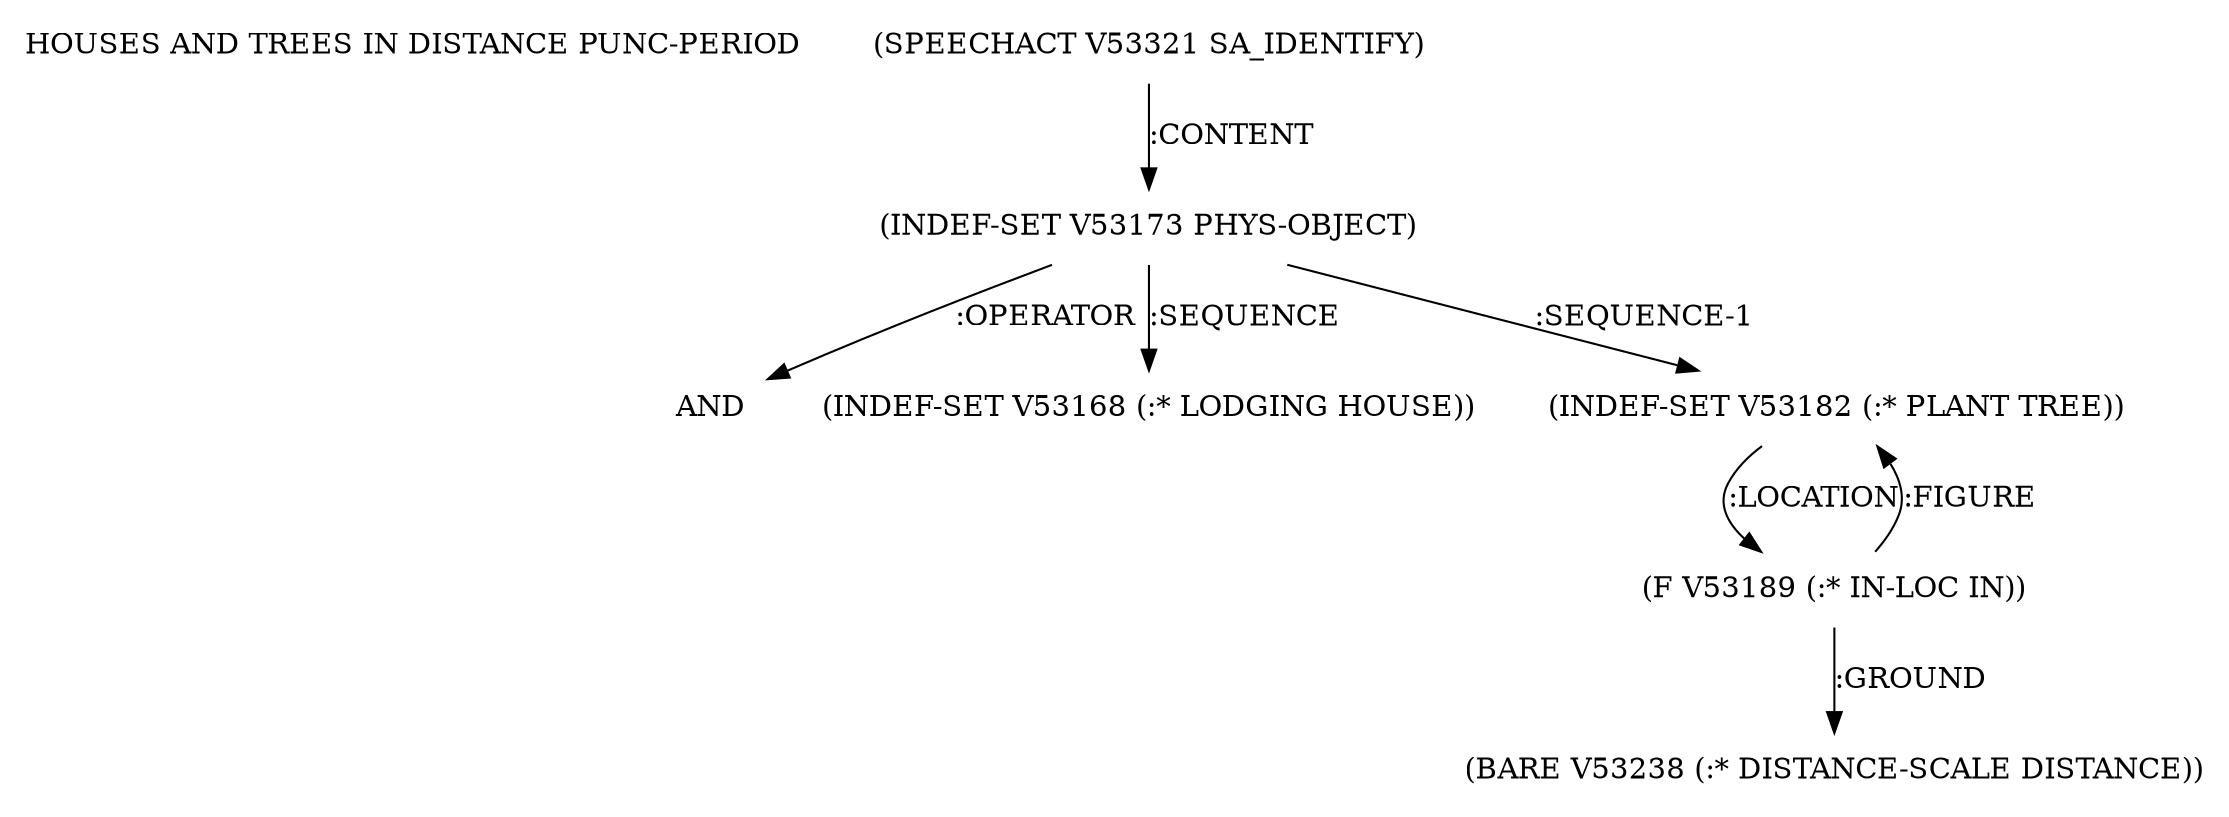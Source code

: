 digraph Terms {
  node [shape=none]
  "HOUSES AND TREES IN DISTANCE PUNC-PERIOD"
  "V53321" [label="(SPEECHACT V53321 SA_IDENTIFY)"]
  "V53321" -> "V53173" [label=":CONTENT"]
  "V53173" [label="(INDEF-SET V53173 PHYS-OBJECT)"]
  "V53173" -> "NT53688" [label=":OPERATOR"]
  "NT53688" [label="AND"]
  "V53173" -> "V53168" [label=":SEQUENCE"]
  "V53173" -> "V53182" [label=":SEQUENCE-1"]
  "V53168" [label="(INDEF-SET V53168 (:* LODGING HOUSE))"]
  "V53182" [label="(INDEF-SET V53182 (:* PLANT TREE))"]
  "V53182" -> "V53189" [label=":LOCATION"]
  "V53189" [label="(F V53189 (:* IN-LOC IN))"]
  "V53189" -> "V53238" [label=":GROUND"]
  "V53189" -> "V53182" [label=":FIGURE"]
  "V53238" [label="(BARE V53238 (:* DISTANCE-SCALE DISTANCE))"]
}
